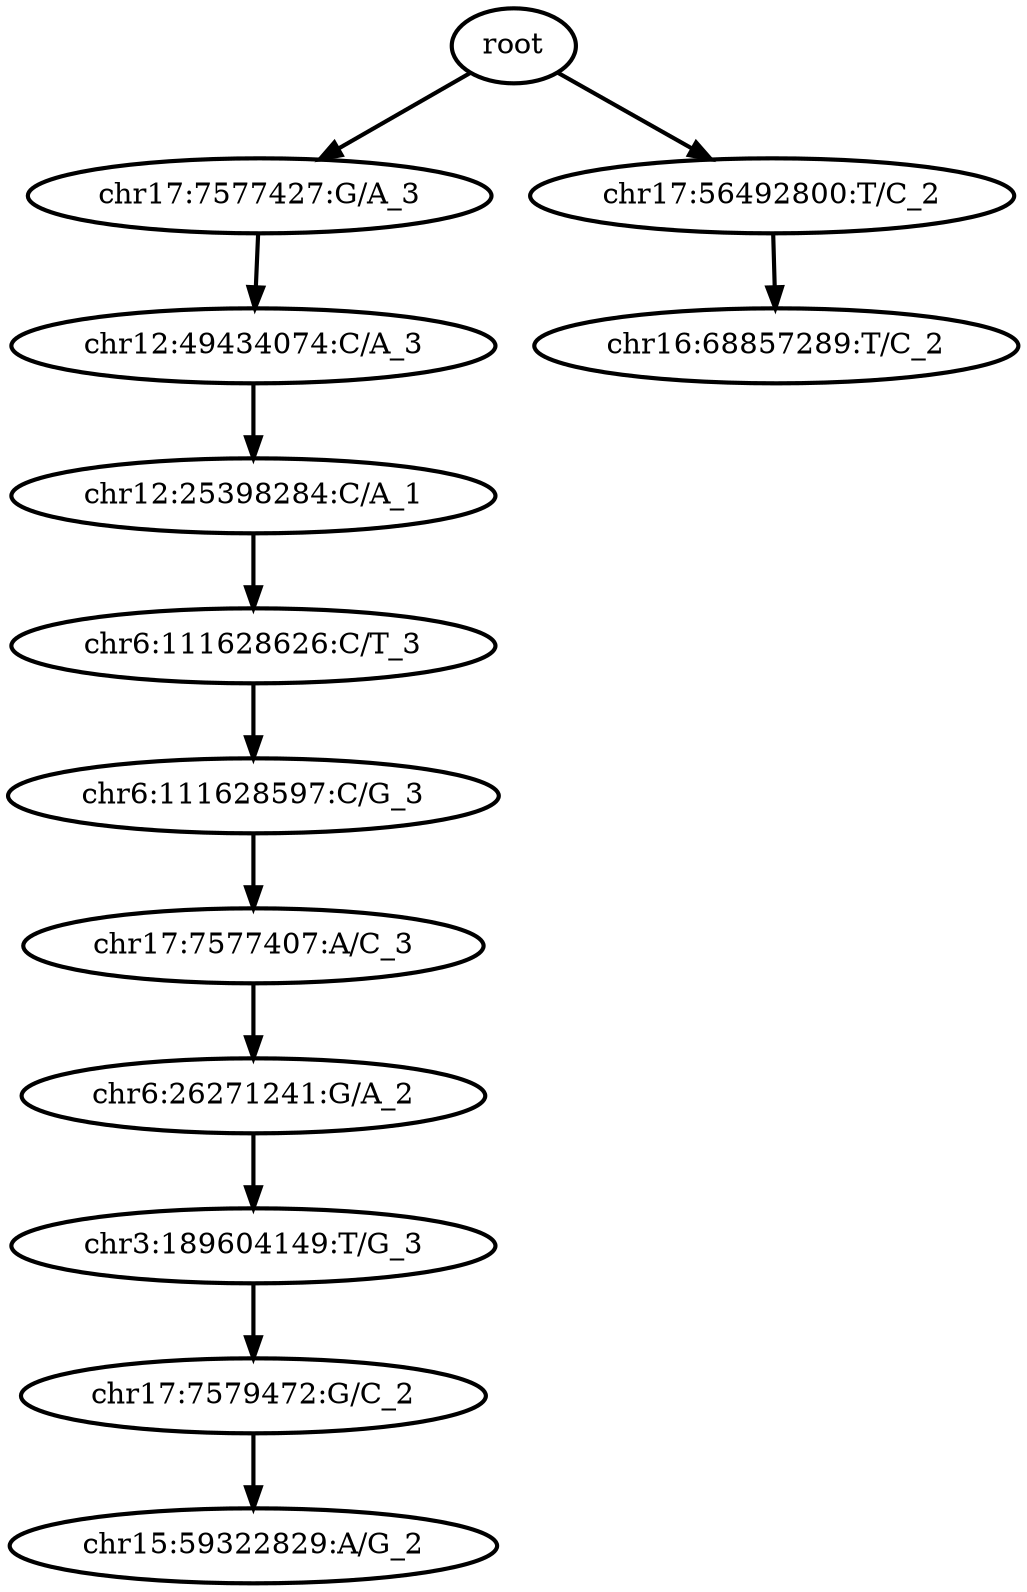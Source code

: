 digraph N {
	overlap="false"
	rankdir="TB"
	0 [label="root", style="bold"];
	1 [label="chr17:7577427:G/A_3", style="bold"];
	2 [label="chr12:49434074:C/A_3", style="bold"];
	3 [label="chr12:25398284:C/A_1", style="bold"];
	4 [label="chr6:111628626:C/T_3", style="bold"];
	5 [label="chr6:111628597:C/G_3", style="bold"];
	6 [label="chr17:7577407:A/C_3", style="bold"];
	7 [label="chr6:26271241:G/A_2", style="bold"];
	8 [label="chr3:189604149:T/G_3", style="bold"];
	9 [label="chr17:7579472:G/C_2", style="bold"];
	10 [label="chr15:59322829:A/G_2", style="bold"];
	11 [label="chr17:56492800:T/C_2", style="bold"];
	12 [label="chr16:68857289:T/C_2", style="bold"];
	0 -> 1 [style="bold"];
	0 -> 11 [style="bold"];
	1 -> 2 [style="bold"];
	2 -> 3 [style="bold"];
	3 -> 4 [style="bold"];
	4 -> 5 [style="bold"];
	5 -> 6 [style="bold"];
	6 -> 7 [style="bold"];
	7 -> 8 [style="bold"];
	8 -> 9 [style="bold"];
	9 -> 10 [style="bold"];
	11 -> 12 [style="bold"];
}
